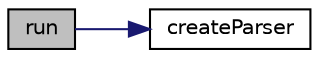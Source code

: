 digraph "run"
{
  edge [fontname="Helvetica",fontsize="10",labelfontname="Helvetica",labelfontsize="10"];
  node [fontname="Helvetica",fontsize="10",shape=record];
  rankdir="LR";
  Node1 [label="run",height=0.2,width=0.4,color="black", fillcolor="grey75", style="filled" fontcolor="black"];
  Node1 -> Node2 [color="midnightblue",fontsize="10",style="solid",fontname="Helvetica"];
  Node2 [label="createParser",height=0.2,width=0.4,color="black", fillcolor="white", style="filled",URL="$class_detached_test_case.html#ab4cf2c5196e70c7b0f74f8a432337e9e"];
}
